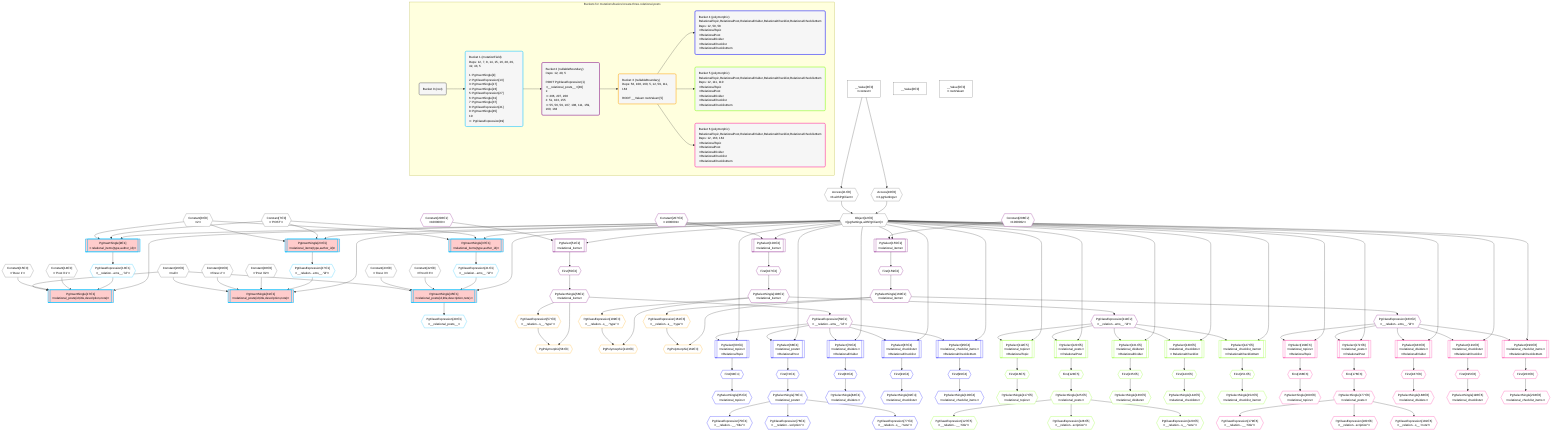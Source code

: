 %%{init: {'themeVariables': { 'fontSize': '12px'}}}%%
graph TD
    classDef path fill:#eee,stroke:#000,color:#000
    classDef plan fill:#fff,stroke-width:1px,color:#000
    classDef itemplan fill:#fff,stroke-width:2px,color:#000
    classDef unbatchedplan fill:#dff,stroke-width:1px,color:#000
    classDef sideeffectplan fill:#fcc,stroke-width:2px,color:#000
    classDef bucket fill:#f6f6f6,color:#000,stroke-width:2px,text-align:left


    %% plan dependencies
    Object12{{"Object[12∈0]<br />ᐸ{pgSettings,withPgClient}ᐳ"}}:::plan
    Access10{{"Access[10∈0]<br />ᐸ3.pgSettingsᐳ"}}:::plan
    Access11{{"Access[11∈0]<br />ᐸ3.withPgClientᐳ"}}:::plan
    Access10 & Access11 --> Object12
    __Value3["__Value[3∈0]<br />ᐸcontextᐳ"]:::plan
    __Value3 --> Access10
    __Value3 --> Access11
    __Value0["__Value[0∈0]"]:::plan
    __Value5["__Value[5∈0]<br />ᐸrootValueᐳ"]:::plan
    Constant7{{"Constant[7∈0]<br />ᐸ'POST'ᐳ"}}:::plan
    Constant8{{"Constant[8∈0]<br />ᐸ2ᐳ"}}:::plan
    Constant14{{"Constant[14∈0]<br />ᐸ'Post ꖛ1'ᐳ"}}:::plan
    Constant15{{"Constant[15∈0]<br />ᐸ'Desc 1'ᐳ"}}:::plan
    Constant16{{"Constant[16∈0]<br />ᐸnullᐳ"}}:::plan
    Constant28{{"Constant[28∈0]<br />ᐸ'Post ꖛ2'ᐳ"}}:::plan
    Constant29{{"Constant[29∈0]<br />ᐸ'Desc 2'ᐳ"}}:::plan
    Constant42{{"Constant[42∈0]<br />ᐸ'Post ꖛ3'ᐳ"}}:::plan
    Constant43{{"Constant[43∈0]<br />ᐸ'Desc 3'ᐳ"}}:::plan
    PgInsertSingle17[["PgInsertSingle[17∈1]<br />ᐸrelational_posts(id,title,description,note)ᐳ"]]:::sideeffectplan
    PgClassExpression13{{"PgClassExpression[13∈1]<br />ᐸ__relation...ems__.”id”ᐳ"}}:::plan
    Object12 & PgClassExpression13 & Constant14 & Constant15 & Constant16 --> PgInsertSingle17
    PgInsertSingle31[["PgInsertSingle[31∈1]<br />ᐸrelational_posts(id,title,description,note)ᐳ"]]:::sideeffectplan
    PgClassExpression27{{"PgClassExpression[27∈1]<br />ᐸ__relation...ems__.”id”ᐳ"}}:::plan
    Object12 & PgClassExpression27 & Constant28 & Constant29 & Constant16 --> PgInsertSingle31
    PgInsertSingle45[["PgInsertSingle[45∈1]<br />ᐸrelational_posts(id,title,description,note)ᐳ"]]:::sideeffectplan
    PgClassExpression41{{"PgClassExpression[41∈1]<br />ᐸ__relation...ems__.”id”ᐳ"}}:::plan
    Object12 & PgClassExpression41 & Constant42 & Constant43 & Constant16 --> PgInsertSingle45
    PgInsertSingle9[["PgInsertSingle[9∈1]<br />ᐸrelational_items(type,author_id)ᐳ"]]:::sideeffectplan
    Object12 & Constant7 & Constant8 --> PgInsertSingle9
    PgInsertSingle23[["PgInsertSingle[23∈1]<br />ᐸrelational_items(type,author_id)ᐳ"]]:::sideeffectplan
    Object12 & Constant7 & Constant8 --> PgInsertSingle23
    PgInsertSingle37[["PgInsertSingle[37∈1]<br />ᐸrelational_items(type,author_id)ᐳ"]]:::sideeffectplan
    Object12 & Constant7 & Constant8 --> PgInsertSingle37
    PgInsertSingle9 --> PgClassExpression13
    PgInsertSingle23 --> PgClassExpression27
    PgInsertSingle37 --> PgClassExpression41
    PgClassExpression49{{"PgClassExpression[49∈1]<br />ᐸ__relational_posts__ᐳ"}}:::plan
    PgInsertSingle45 --> PgClassExpression49
    PgSelect51[["PgSelect[51∈2]<br />ᐸrelational_itemsᐳ"]]:::plan
    Constant206{{"Constant[206∈2]<br />ᐸ1000000ᐳ"}}:::plan
    Object12 & Constant206 --> PgSelect51
    PgSelect103[["PgSelect[103∈2]<br />ᐸrelational_itemsᐳ"]]:::plan
    Constant207{{"Constant[207∈2]<br />ᐸ1000001ᐳ"}}:::plan
    Object12 & Constant207 --> PgSelect103
    PgSelect155[["PgSelect[155∈2]<br />ᐸrelational_itemsᐳ"]]:::plan
    Constant208{{"Constant[208∈2]<br />ᐸ1000002ᐳ"}}:::plan
    Object12 & Constant208 --> PgSelect155
    First55{{"First[55∈2]"}}:::plan
    PgSelect51 --> First55
    PgSelectSingle56{{"PgSelectSingle[56∈2]<br />ᐸrelational_itemsᐳ"}}:::plan
    First55 --> PgSelectSingle56
    PgClassExpression59{{"PgClassExpression[59∈2]<br />ᐸ__relation...ems__.”id”ᐳ"}}:::plan
    PgSelectSingle56 --> PgClassExpression59
    First107{{"First[107∈2]"}}:::plan
    PgSelect103 --> First107
    PgSelectSingle108{{"PgSelectSingle[108∈2]<br />ᐸrelational_itemsᐳ"}}:::plan
    First107 --> PgSelectSingle108
    PgClassExpression111{{"PgClassExpression[111∈2]<br />ᐸ__relation...ems__.”id”ᐳ"}}:::plan
    PgSelectSingle108 --> PgClassExpression111
    First159{{"First[159∈2]"}}:::plan
    PgSelect155 --> First159
    PgSelectSingle160{{"PgSelectSingle[160∈2]<br />ᐸrelational_itemsᐳ"}}:::plan
    First159 --> PgSelectSingle160
    PgClassExpression163{{"PgClassExpression[163∈2]<br />ᐸ__relation...ems__.”id”ᐳ"}}:::plan
    PgSelectSingle160 --> PgClassExpression163
    PgPolymorphic58{{"PgPolymorphic[58∈3]"}}:::plan
    PgClassExpression57{{"PgClassExpression[57∈3]<br />ᐸ__relation...s__.”type”ᐳ"}}:::plan
    PgSelectSingle56 & PgClassExpression57 --> PgPolymorphic58
    PgPolymorphic110{{"PgPolymorphic[110∈3]"}}:::plan
    PgClassExpression109{{"PgClassExpression[109∈3]<br />ᐸ__relation...s__.”type”ᐳ"}}:::plan
    PgSelectSingle108 & PgClassExpression109 --> PgPolymorphic110
    PgPolymorphic162{{"PgPolymorphic[162∈3]"}}:::plan
    PgClassExpression161{{"PgClassExpression[161∈3]<br />ᐸ__relation...s__.”type”ᐳ"}}:::plan
    PgSelectSingle160 & PgClassExpression161 --> PgPolymorphic162
    PgSelectSingle56 --> PgClassExpression57
    PgSelectSingle108 --> PgClassExpression109
    PgSelectSingle160 --> PgClassExpression161
    PgSelect60[["PgSelect[60∈4]<br />ᐸrelational_topicsᐳ<br />ᐳRelationalTopic"]]:::plan
    Object12 & PgClassExpression59 --> PgSelect60
    PgSelect68[["PgSelect[68∈4]<br />ᐸrelational_postsᐳ<br />ᐳRelationalPost"]]:::plan
    Object12 & PgClassExpression59 --> PgSelect68
    PgSelect79[["PgSelect[79∈4]<br />ᐸrelational_dividersᐳ<br />ᐳRelationalDivider"]]:::plan
    Object12 & PgClassExpression59 --> PgSelect79
    PgSelect87[["PgSelect[87∈4]<br />ᐸrelational_checklistsᐳ<br />ᐳRelationalChecklist"]]:::plan
    Object12 & PgClassExpression59 --> PgSelect87
    PgSelect95[["PgSelect[95∈4]<br />ᐸrelational_checklist_itemsᐳ<br />ᐳRelationalChecklistItem"]]:::plan
    Object12 & PgClassExpression59 --> PgSelect95
    First64{{"First[64∈4]"}}:::plan
    PgSelect60 --> First64
    PgSelectSingle65{{"PgSelectSingle[65∈4]<br />ᐸrelational_topicsᐳ"}}:::plan
    First64 --> PgSelectSingle65
    First72{{"First[72∈4]"}}:::plan
    PgSelect68 --> First72
    PgSelectSingle73{{"PgSelectSingle[73∈4]<br />ᐸrelational_postsᐳ"}}:::plan
    First72 --> PgSelectSingle73
    PgClassExpression75{{"PgClassExpression[75∈4]<br />ᐸ__relation...__.”title”ᐳ"}}:::plan
    PgSelectSingle73 --> PgClassExpression75
    PgClassExpression76{{"PgClassExpression[76∈4]<br />ᐸ__relation...scription”ᐳ"}}:::plan
    PgSelectSingle73 --> PgClassExpression76
    PgClassExpression77{{"PgClassExpression[77∈4]<br />ᐸ__relation...s__.”note”ᐳ"}}:::plan
    PgSelectSingle73 --> PgClassExpression77
    First83{{"First[83∈4]"}}:::plan
    PgSelect79 --> First83
    PgSelectSingle84{{"PgSelectSingle[84∈4]<br />ᐸrelational_dividersᐳ"}}:::plan
    First83 --> PgSelectSingle84
    First91{{"First[91∈4]"}}:::plan
    PgSelect87 --> First91
    PgSelectSingle92{{"PgSelectSingle[92∈4]<br />ᐸrelational_checklistsᐳ"}}:::plan
    First91 --> PgSelectSingle92
    First99{{"First[99∈4]"}}:::plan
    PgSelect95 --> First99
    PgSelectSingle100{{"PgSelectSingle[100∈4]<br />ᐸrelational_checklist_itemsᐳ"}}:::plan
    First99 --> PgSelectSingle100
    PgSelect112[["PgSelect[112∈5]<br />ᐸrelational_topicsᐳ<br />ᐳRelationalTopic"]]:::plan
    Object12 & PgClassExpression111 --> PgSelect112
    PgSelect120[["PgSelect[120∈5]<br />ᐸrelational_postsᐳ<br />ᐳRelationalPost"]]:::plan
    Object12 & PgClassExpression111 --> PgSelect120
    PgSelect131[["PgSelect[131∈5]<br />ᐸrelational_dividersᐳ<br />ᐳRelationalDivider"]]:::plan
    Object12 & PgClassExpression111 --> PgSelect131
    PgSelect139[["PgSelect[139∈5]<br />ᐸrelational_checklistsᐳ<br />ᐳRelationalChecklist"]]:::plan
    Object12 & PgClassExpression111 --> PgSelect139
    PgSelect147[["PgSelect[147∈5]<br />ᐸrelational_checklist_itemsᐳ<br />ᐳRelationalChecklistItem"]]:::plan
    Object12 & PgClassExpression111 --> PgSelect147
    First116{{"First[116∈5]"}}:::plan
    PgSelect112 --> First116
    PgSelectSingle117{{"PgSelectSingle[117∈5]<br />ᐸrelational_topicsᐳ"}}:::plan
    First116 --> PgSelectSingle117
    First124{{"First[124∈5]"}}:::plan
    PgSelect120 --> First124
    PgSelectSingle125{{"PgSelectSingle[125∈5]<br />ᐸrelational_postsᐳ"}}:::plan
    First124 --> PgSelectSingle125
    PgClassExpression127{{"PgClassExpression[127∈5]<br />ᐸ__relation...__.”title”ᐳ"}}:::plan
    PgSelectSingle125 --> PgClassExpression127
    PgClassExpression128{{"PgClassExpression[128∈5]<br />ᐸ__relation...scription”ᐳ"}}:::plan
    PgSelectSingle125 --> PgClassExpression128
    PgClassExpression129{{"PgClassExpression[129∈5]<br />ᐸ__relation...s__.”note”ᐳ"}}:::plan
    PgSelectSingle125 --> PgClassExpression129
    First135{{"First[135∈5]"}}:::plan
    PgSelect131 --> First135
    PgSelectSingle136{{"PgSelectSingle[136∈5]<br />ᐸrelational_dividersᐳ"}}:::plan
    First135 --> PgSelectSingle136
    First143{{"First[143∈5]"}}:::plan
    PgSelect139 --> First143
    PgSelectSingle144{{"PgSelectSingle[144∈5]<br />ᐸrelational_checklistsᐳ"}}:::plan
    First143 --> PgSelectSingle144
    First151{{"First[151∈5]"}}:::plan
    PgSelect147 --> First151
    PgSelectSingle152{{"PgSelectSingle[152∈5]<br />ᐸrelational_checklist_itemsᐳ"}}:::plan
    First151 --> PgSelectSingle152
    PgSelect164[["PgSelect[164∈6]<br />ᐸrelational_topicsᐳ<br />ᐳRelationalTopic"]]:::plan
    Object12 & PgClassExpression163 --> PgSelect164
    PgSelect172[["PgSelect[172∈6]<br />ᐸrelational_postsᐳ<br />ᐳRelationalPost"]]:::plan
    Object12 & PgClassExpression163 --> PgSelect172
    PgSelect183[["PgSelect[183∈6]<br />ᐸrelational_dividersᐳ<br />ᐳRelationalDivider"]]:::plan
    Object12 & PgClassExpression163 --> PgSelect183
    PgSelect191[["PgSelect[191∈6]<br />ᐸrelational_checklistsᐳ<br />ᐳRelationalChecklist"]]:::plan
    Object12 & PgClassExpression163 --> PgSelect191
    PgSelect199[["PgSelect[199∈6]<br />ᐸrelational_checklist_itemsᐳ<br />ᐳRelationalChecklistItem"]]:::plan
    Object12 & PgClassExpression163 --> PgSelect199
    First168{{"First[168∈6]"}}:::plan
    PgSelect164 --> First168
    PgSelectSingle169{{"PgSelectSingle[169∈6]<br />ᐸrelational_topicsᐳ"}}:::plan
    First168 --> PgSelectSingle169
    First176{{"First[176∈6]"}}:::plan
    PgSelect172 --> First176
    PgSelectSingle177{{"PgSelectSingle[177∈6]<br />ᐸrelational_postsᐳ"}}:::plan
    First176 --> PgSelectSingle177
    PgClassExpression179{{"PgClassExpression[179∈6]<br />ᐸ__relation...__.”title”ᐳ"}}:::plan
    PgSelectSingle177 --> PgClassExpression179
    PgClassExpression180{{"PgClassExpression[180∈6]<br />ᐸ__relation...scription”ᐳ"}}:::plan
    PgSelectSingle177 --> PgClassExpression180
    PgClassExpression181{{"PgClassExpression[181∈6]<br />ᐸ__relation...s__.”note”ᐳ"}}:::plan
    PgSelectSingle177 --> PgClassExpression181
    First187{{"First[187∈6]"}}:::plan
    PgSelect183 --> First187
    PgSelectSingle188{{"PgSelectSingle[188∈6]<br />ᐸrelational_dividersᐳ"}}:::plan
    First187 --> PgSelectSingle188
    First195{{"First[195∈6]"}}:::plan
    PgSelect191 --> First195
    PgSelectSingle196{{"PgSelectSingle[196∈6]<br />ᐸrelational_checklistsᐳ"}}:::plan
    First195 --> PgSelectSingle196
    First203{{"First[203∈6]"}}:::plan
    PgSelect199 --> First203
    PgSelectSingle204{{"PgSelectSingle[204∈6]<br />ᐸrelational_checklist_itemsᐳ"}}:::plan
    First203 --> PgSelectSingle204

    %% define steps

    subgraph "Buckets for mutations/basics/create-three-relational-posts"
    Bucket0("Bucket 0 (root)"):::bucket
    classDef bucket0 stroke:#696969
    class Bucket0,__Value0,__Value3,__Value5,Constant7,Constant8,Access10,Access11,Object12,Constant14,Constant15,Constant16,Constant28,Constant29,Constant42,Constant43 bucket0
    Bucket1("Bucket 1 (mutationField)<br />Deps: 12, 7, 8, 14, 15, 16, 28, 29, 42, 43, 5<br /><br />1: PgInsertSingle[9]<br />2: PgClassExpression[13]<br />3: PgInsertSingle[17]<br />4: PgInsertSingle[23]<br />5: PgClassExpression[27]<br />6: PgInsertSingle[31]<br />7: PgInsertSingle[37]<br />8: PgClassExpression[41]<br />9: PgInsertSingle[45]<br />10: <br />ᐳ: PgClassExpression[49]"):::bucket
    classDef bucket1 stroke:#00bfff
    class Bucket1,PgInsertSingle9,PgClassExpression13,PgInsertSingle17,PgInsertSingle23,PgClassExpression27,PgInsertSingle31,PgInsertSingle37,PgClassExpression41,PgInsertSingle45,PgClassExpression49 bucket1
    Bucket2("Bucket 2 (nullableBoundary)<br />Deps: 12, 49, 5<br /><br />ROOT PgClassExpression{1}ᐸ__relational_posts__ᐳ[49]<br />1: <br />ᐳ: 206, 207, 208<br />2: 51, 103, 155<br />ᐳ: 55, 56, 59, 107, 108, 111, 159, 160, 163"):::bucket
    classDef bucket2 stroke:#7f007f
    class Bucket2,PgSelect51,First55,PgSelectSingle56,PgClassExpression59,PgSelect103,First107,PgSelectSingle108,PgClassExpression111,PgSelect155,First159,PgSelectSingle160,PgClassExpression163,Constant206,Constant207,Constant208 bucket2
    Bucket3("Bucket 3 (nullableBoundary)<br />Deps: 56, 108, 160, 5, 12, 59, 111, 163<br /><br />ROOT __ValueᐸrootValueᐳ[5]"):::bucket
    classDef bucket3 stroke:#ffa500
    class Bucket3,PgClassExpression57,PgPolymorphic58,PgClassExpression109,PgPolymorphic110,PgClassExpression161,PgPolymorphic162 bucket3
    Bucket4("Bucket 4 (polymorphic)<br />RelationalTopic,RelationalPost,RelationalDivider,RelationalChecklist,RelationalChecklistItem<br />Deps: 12, 59, 58<br />ᐳRelationalTopic<br />ᐳRelationalPost<br />ᐳRelationalDivider<br />ᐳRelationalChecklist<br />ᐳRelationalChecklistItem"):::bucket
    classDef bucket4 stroke:#0000ff
    class Bucket4,PgSelect60,First64,PgSelectSingle65,PgSelect68,First72,PgSelectSingle73,PgClassExpression75,PgClassExpression76,PgClassExpression77,PgSelect79,First83,PgSelectSingle84,PgSelect87,First91,PgSelectSingle92,PgSelect95,First99,PgSelectSingle100 bucket4
    Bucket5("Bucket 5 (polymorphic)<br />RelationalTopic,RelationalPost,RelationalDivider,RelationalChecklist,RelationalChecklistItem<br />Deps: 12, 111, 110<br />ᐳRelationalTopic<br />ᐳRelationalPost<br />ᐳRelationalDivider<br />ᐳRelationalChecklist<br />ᐳRelationalChecklistItem"):::bucket
    classDef bucket5 stroke:#7fff00
    class Bucket5,PgSelect112,First116,PgSelectSingle117,PgSelect120,First124,PgSelectSingle125,PgClassExpression127,PgClassExpression128,PgClassExpression129,PgSelect131,First135,PgSelectSingle136,PgSelect139,First143,PgSelectSingle144,PgSelect147,First151,PgSelectSingle152 bucket5
    Bucket6("Bucket 6 (polymorphic)<br />RelationalTopic,RelationalPost,RelationalDivider,RelationalChecklist,RelationalChecklistItem<br />Deps: 12, 163, 162<br />ᐳRelationalTopic<br />ᐳRelationalPost<br />ᐳRelationalDivider<br />ᐳRelationalChecklist<br />ᐳRelationalChecklistItem"):::bucket
    classDef bucket6 stroke:#ff1493
    class Bucket6,PgSelect164,First168,PgSelectSingle169,PgSelect172,First176,PgSelectSingle177,PgClassExpression179,PgClassExpression180,PgClassExpression181,PgSelect183,First187,PgSelectSingle188,PgSelect191,First195,PgSelectSingle196,PgSelect199,First203,PgSelectSingle204 bucket6
    Bucket0 --> Bucket1
    Bucket1 --> Bucket2
    Bucket2 --> Bucket3
    Bucket3 --> Bucket4 & Bucket5 & Bucket6
    end